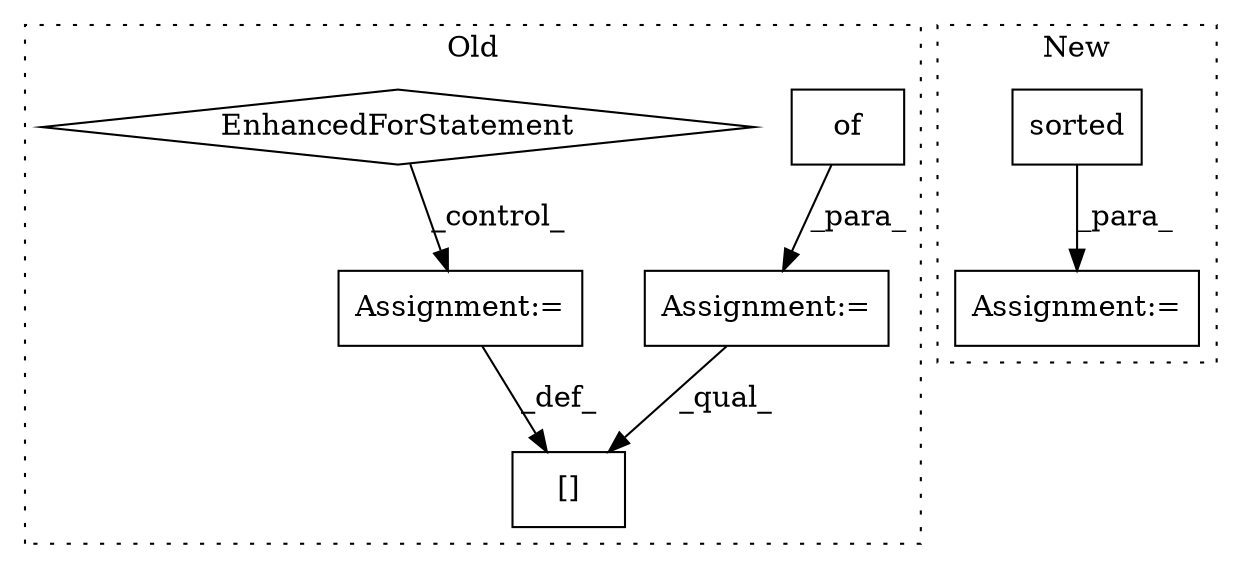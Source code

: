 digraph G {
subgraph cluster0 {
1 [label="of" a="32" s="813" l="4" shape="box"];
4 [label="Assignment:=" a="7" s="808" l="1" shape="box"];
5 [label="[]" a="2" s="1267,1333" l="29,1" shape="box"];
6 [label="Assignment:=" a="7" s="1334" l="1" shape="box"];
7 [label="EnhancedForStatement" a="70" s="1181,1257" l="53,2" shape="diamond"];
label = "Old";
style="dotted";
}
subgraph cluster1 {
2 [label="sorted" a="32" s="912,942" l="7,1" shape="box"];
3 [label="Assignment:=" a="7" s="758" l="17" shape="box"];
label = "New";
style="dotted";
}
1 -> 4 [label="_para_"];
2 -> 3 [label="_para_"];
4 -> 5 [label="_qual_"];
6 -> 5 [label="_def_"];
7 -> 6 [label="_control_"];
}